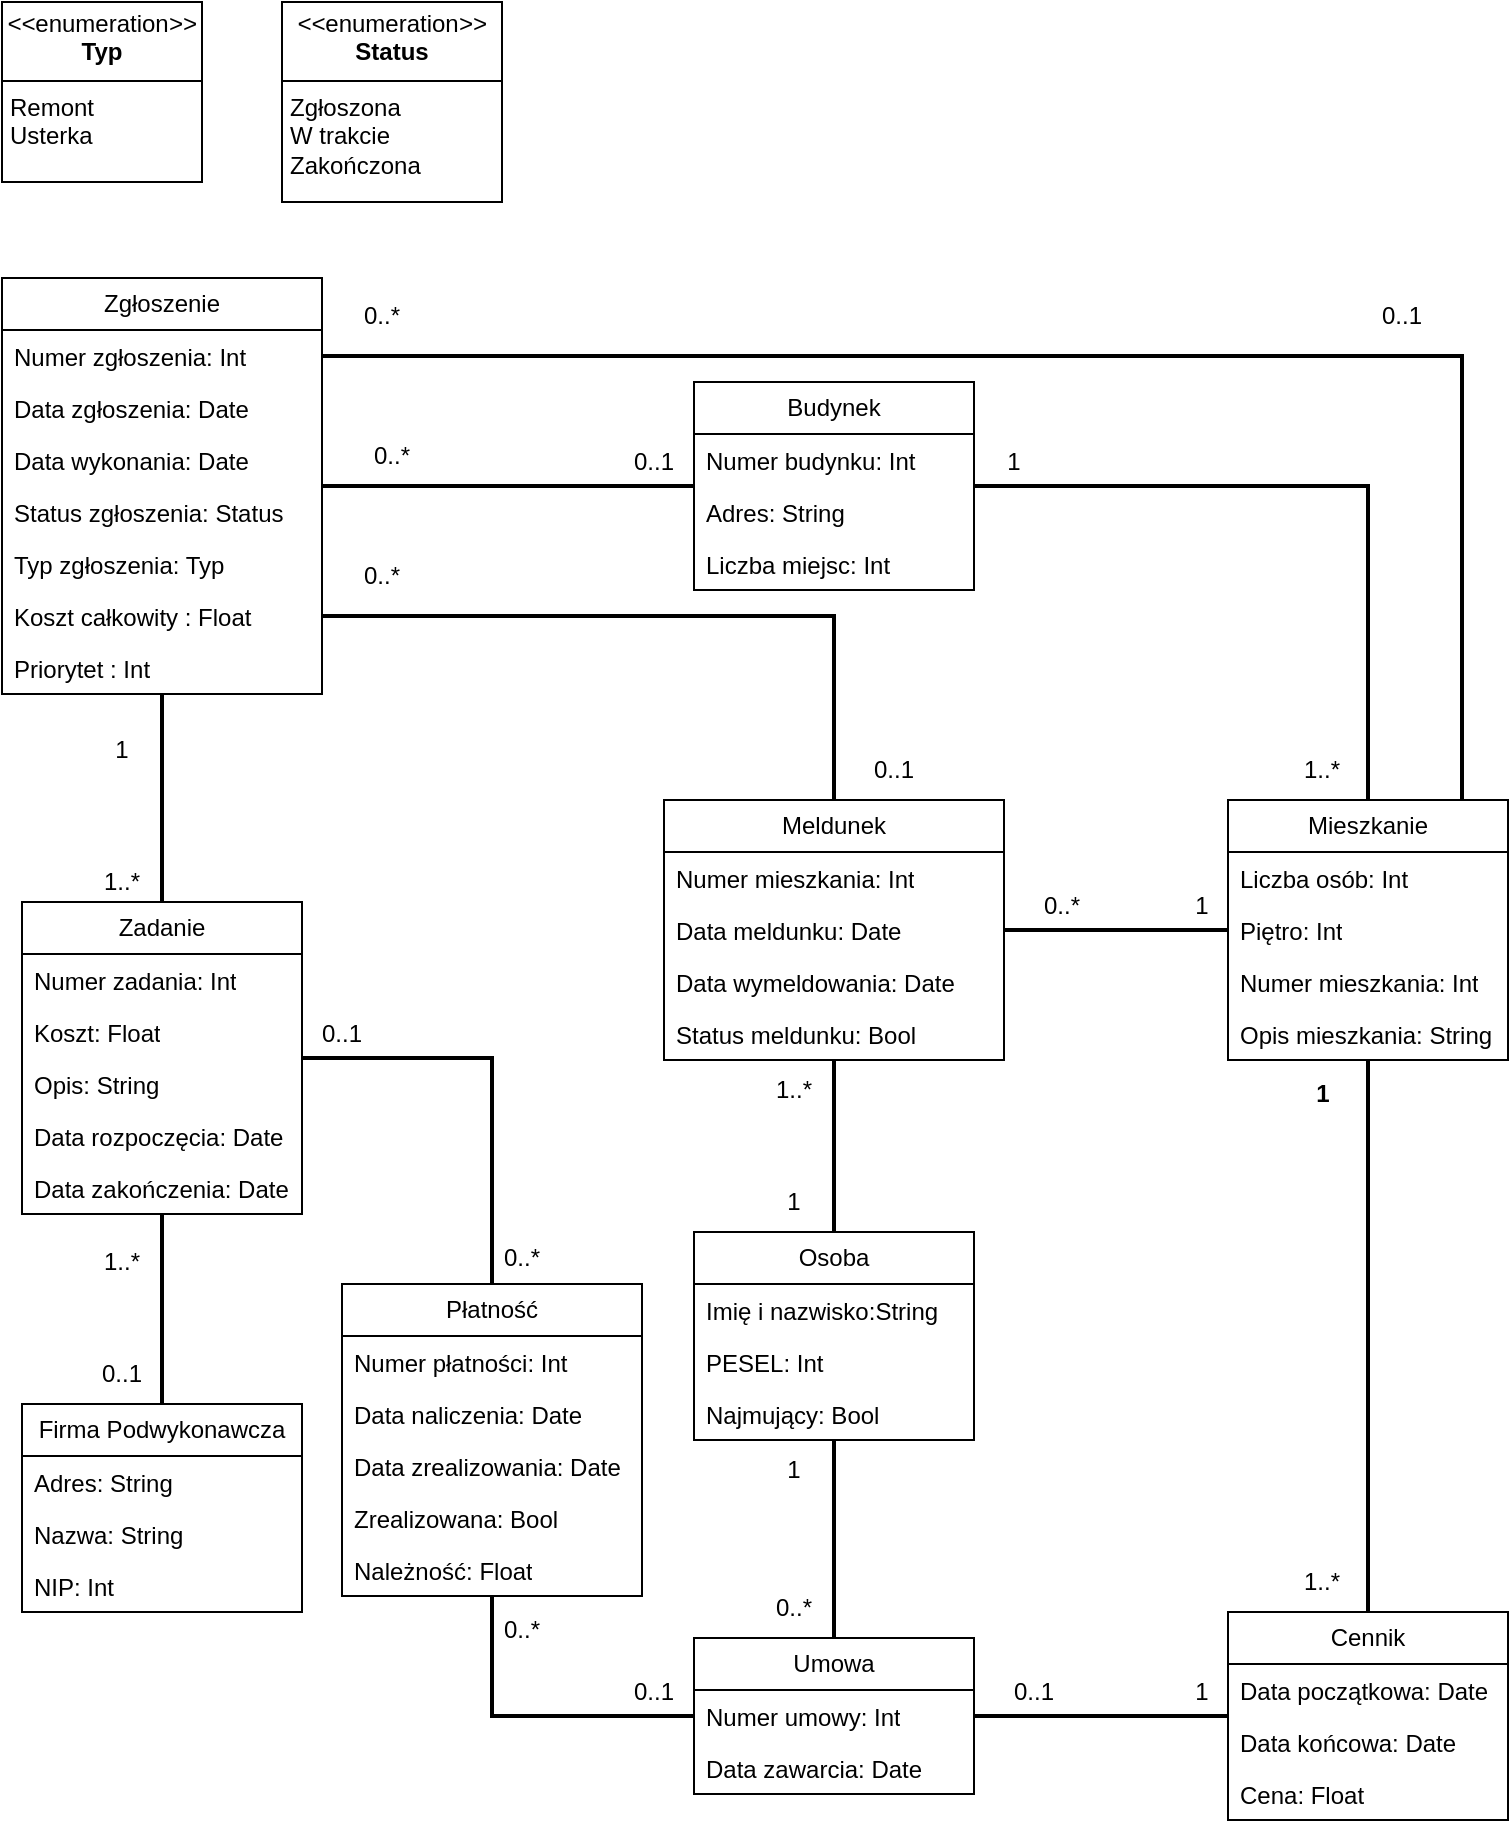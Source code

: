 <mxfile version="24.2.5" type="device">
  <diagram id="C5RBs43oDa-KdzZeNtuy" name="Page-1">
    <mxGraphModel dx="1434" dy="836" grid="1" gridSize="10" guides="1" tooltips="1" connect="1" arrows="1" fold="1" page="1" pageScale="1" pageWidth="827" pageHeight="1169" math="0" shadow="0">
      <root>
        <mxCell id="WIyWlLk6GJQsqaUBKTNV-0" />
        <mxCell id="WIyWlLk6GJQsqaUBKTNV-1" parent="WIyWlLk6GJQsqaUBKTNV-0" />
        <mxCell id="C4FfCVyzDa2ewprAOymI-8" style="edgeStyle=orthogonalEdgeStyle;rounded=0;orthogonalLoop=1;jettySize=auto;html=1;entryX=1;entryY=0.5;entryDx=0;entryDy=0;strokeColor=default;strokeWidth=2;align=center;verticalAlign=middle;fontFamily=Helvetica;fontSize=11;fontColor=default;labelBackgroundColor=default;endArrow=none;endFill=0;" parent="WIyWlLk6GJQsqaUBKTNV-1" source="6341Eyi9e6mTK1h2vhBP-0" target="19whJooN5UoCeyibKJf0-2" edge="1">
          <mxGeometry relative="1" as="geometry" />
        </mxCell>
        <mxCell id="6341Eyi9e6mTK1h2vhBP-0" value="Meldunek" style="swimlane;fontStyle=0;childLayout=stackLayout;horizontal=1;startSize=26;fillColor=none;horizontalStack=0;resizeParent=1;resizeParentMax=0;resizeLast=0;collapsible=1;marginBottom=0;whiteSpace=wrap;html=1;" parent="WIyWlLk6GJQsqaUBKTNV-1" vertex="1">
          <mxGeometry x="381" y="517" width="170" height="130" as="geometry" />
        </mxCell>
        <mxCell id="6341Eyi9e6mTK1h2vhBP-1" value="Numer mieszkania: Int" style="text;strokeColor=none;fillColor=none;align=left;verticalAlign=top;spacingLeft=4;spacingRight=4;overflow=hidden;rotatable=0;points=[[0,0.5],[1,0.5]];portConstraint=eastwest;whiteSpace=wrap;html=1;" parent="6341Eyi9e6mTK1h2vhBP-0" vertex="1">
          <mxGeometry y="26" width="170" height="26" as="geometry" />
        </mxCell>
        <mxCell id="6341Eyi9e6mTK1h2vhBP-41" value="Data meldunku: Date" style="text;strokeColor=none;fillColor=none;align=left;verticalAlign=top;spacingLeft=4;spacingRight=4;overflow=hidden;rotatable=0;points=[[0,0.5],[1,0.5]];portConstraint=eastwest;whiteSpace=wrap;html=1;" parent="6341Eyi9e6mTK1h2vhBP-0" vertex="1">
          <mxGeometry y="52" width="170" height="26" as="geometry" />
        </mxCell>
        <mxCell id="6341Eyi9e6mTK1h2vhBP-42" value="Data wymeldowania: Date" style="text;strokeColor=none;fillColor=none;align=left;verticalAlign=top;spacingLeft=4;spacingRight=4;overflow=hidden;rotatable=0;points=[[0,0.5],[1,0.5]];portConstraint=eastwest;whiteSpace=wrap;html=1;" parent="6341Eyi9e6mTK1h2vhBP-0" vertex="1">
          <mxGeometry y="78" width="170" height="26" as="geometry" />
        </mxCell>
        <mxCell id="6341Eyi9e6mTK1h2vhBP-43" value="Status meldunku: Bool" style="text;strokeColor=none;fillColor=none;align=left;verticalAlign=top;spacingLeft=4;spacingRight=4;overflow=hidden;rotatable=0;points=[[0,0.5],[1,0.5]];portConstraint=eastwest;whiteSpace=wrap;html=1;" parent="6341Eyi9e6mTK1h2vhBP-0" vertex="1">
          <mxGeometry y="104" width="170" height="26" as="geometry" />
        </mxCell>
        <mxCell id="SusLLyE_rbHpPaS5nbxK-12" style="edgeStyle=orthogonalEdgeStyle;rounded=0;orthogonalLoop=1;jettySize=auto;html=1;strokeWidth=2;endArrow=none;endFill=0;" parent="WIyWlLk6GJQsqaUBKTNV-1" source="6341Eyi9e6mTK1h2vhBP-28" target="6341Eyi9e6mTK1h2vhBP-57" edge="1">
          <mxGeometry relative="1" as="geometry" />
        </mxCell>
        <mxCell id="6341Eyi9e6mTK1h2vhBP-28" value="Budynek" style="swimlane;fontStyle=0;childLayout=stackLayout;horizontal=1;startSize=26;fillColor=none;horizontalStack=0;resizeParent=1;resizeParentMax=0;resizeLast=0;collapsible=1;marginBottom=0;whiteSpace=wrap;html=1;" parent="WIyWlLk6GJQsqaUBKTNV-1" vertex="1">
          <mxGeometry x="396" y="308" width="140" height="104" as="geometry" />
        </mxCell>
        <mxCell id="6341Eyi9e6mTK1h2vhBP-31" value="Numer budynku: Int" style="text;strokeColor=none;fillColor=none;align=left;verticalAlign=top;spacingLeft=4;spacingRight=4;overflow=hidden;rotatable=0;points=[[0,0.5],[1,0.5]];portConstraint=eastwest;whiteSpace=wrap;html=1;" parent="6341Eyi9e6mTK1h2vhBP-28" vertex="1">
          <mxGeometry y="26" width="140" height="26" as="geometry" />
        </mxCell>
        <mxCell id="6341Eyi9e6mTK1h2vhBP-29" value="Adres: String" style="text;strokeColor=none;fillColor=none;align=left;verticalAlign=top;spacingLeft=4;spacingRight=4;overflow=hidden;rotatable=0;points=[[0,0.5],[1,0.5]];portConstraint=eastwest;whiteSpace=wrap;html=1;" parent="6341Eyi9e6mTK1h2vhBP-28" vertex="1">
          <mxGeometry y="52" width="140" height="26" as="geometry" />
        </mxCell>
        <mxCell id="6341Eyi9e6mTK1h2vhBP-30" value="Liczba miejsc: Int" style="text;strokeColor=none;fillColor=none;align=left;verticalAlign=top;spacingLeft=4;spacingRight=4;overflow=hidden;rotatable=0;points=[[0,0.5],[1,0.5]];portConstraint=eastwest;whiteSpace=wrap;html=1;" parent="6341Eyi9e6mTK1h2vhBP-28" vertex="1">
          <mxGeometry y="78" width="140" height="26" as="geometry" />
        </mxCell>
        <mxCell id="SusLLyE_rbHpPaS5nbxK-16" style="edgeStyle=orthogonalEdgeStyle;rounded=0;orthogonalLoop=1;jettySize=auto;html=1;endArrow=none;endFill=0;strokeWidth=2;" parent="WIyWlLk6GJQsqaUBKTNV-1" source="6341Eyi9e6mTK1h2vhBP-36" target="5FqzzXkjF7vY6eDvVoM6-0" edge="1">
          <mxGeometry relative="1" as="geometry" />
        </mxCell>
        <mxCell id="6341Eyi9e6mTK1h2vhBP-36" value="Firma Podwykonawcza" style="swimlane;fontStyle=0;childLayout=stackLayout;horizontal=1;startSize=26;fillColor=none;horizontalStack=0;resizeParent=1;resizeParentMax=0;resizeLast=0;collapsible=1;marginBottom=0;whiteSpace=wrap;html=1;" parent="WIyWlLk6GJQsqaUBKTNV-1" vertex="1">
          <mxGeometry x="60" y="819" width="140" height="104" as="geometry" />
        </mxCell>
        <mxCell id="6341Eyi9e6mTK1h2vhBP-37" value="Adres: String" style="text;strokeColor=none;fillColor=none;align=left;verticalAlign=top;spacingLeft=4;spacingRight=4;overflow=hidden;rotatable=0;points=[[0,0.5],[1,0.5]];portConstraint=eastwest;whiteSpace=wrap;html=1;" parent="6341Eyi9e6mTK1h2vhBP-36" vertex="1">
          <mxGeometry y="26" width="140" height="26" as="geometry" />
        </mxCell>
        <mxCell id="6341Eyi9e6mTK1h2vhBP-38" value="Nazwa: String" style="text;strokeColor=none;fillColor=none;align=left;verticalAlign=top;spacingLeft=4;spacingRight=4;overflow=hidden;rotatable=0;points=[[0,0.5],[1,0.5]];portConstraint=eastwest;whiteSpace=wrap;html=1;" parent="6341Eyi9e6mTK1h2vhBP-36" vertex="1">
          <mxGeometry y="52" width="140" height="26" as="geometry" />
        </mxCell>
        <mxCell id="6341Eyi9e6mTK1h2vhBP-39" value="NIP: Int" style="text;strokeColor=none;fillColor=none;align=left;verticalAlign=top;spacingLeft=4;spacingRight=4;overflow=hidden;rotatable=0;points=[[0,0.5],[1,0.5]];portConstraint=eastwest;whiteSpace=wrap;html=1;" parent="6341Eyi9e6mTK1h2vhBP-36" vertex="1">
          <mxGeometry y="78" width="140" height="26" as="geometry" />
        </mxCell>
        <mxCell id="6341Eyi9e6mTK1h2vhBP-57" value="Zgłoszenie" style="swimlane;fontStyle=0;childLayout=stackLayout;horizontal=1;startSize=26;fillColor=none;horizontalStack=0;resizeParent=1;resizeParentMax=0;resizeLast=0;collapsible=1;marginBottom=0;whiteSpace=wrap;html=1;" parent="WIyWlLk6GJQsqaUBKTNV-1" vertex="1">
          <mxGeometry x="50" y="256" width="160" height="208" as="geometry" />
        </mxCell>
        <mxCell id="6341Eyi9e6mTK1h2vhBP-58" value="Numer zgłoszenia: Int" style="text;strokeColor=none;fillColor=none;align=left;verticalAlign=top;spacingLeft=4;spacingRight=4;overflow=hidden;rotatable=0;points=[[0,0.5],[1,0.5]];portConstraint=eastwest;whiteSpace=wrap;html=1;" parent="6341Eyi9e6mTK1h2vhBP-57" vertex="1">
          <mxGeometry y="26" width="160" height="26" as="geometry" />
        </mxCell>
        <mxCell id="6341Eyi9e6mTK1h2vhBP-59" value="Data zgłoszenia: Date" style="text;strokeColor=none;fillColor=none;align=left;verticalAlign=top;spacingLeft=4;spacingRight=4;overflow=hidden;rotatable=0;points=[[0,0.5],[1,0.5]];portConstraint=eastwest;whiteSpace=wrap;html=1;" parent="6341Eyi9e6mTK1h2vhBP-57" vertex="1">
          <mxGeometry y="52" width="160" height="26" as="geometry" />
        </mxCell>
        <mxCell id="6341Eyi9e6mTK1h2vhBP-60" value="Data wykonania: Date" style="text;strokeColor=none;fillColor=none;align=left;verticalAlign=top;spacingLeft=4;spacingRight=4;overflow=hidden;rotatable=0;points=[[0,0.5],[1,0.5]];portConstraint=eastwest;whiteSpace=wrap;html=1;" parent="6341Eyi9e6mTK1h2vhBP-57" vertex="1">
          <mxGeometry y="78" width="160" height="26" as="geometry" />
        </mxCell>
        <mxCell id="6341Eyi9e6mTK1h2vhBP-61" value="Status zgłoszenia: Status" style="text;strokeColor=none;fillColor=none;align=left;verticalAlign=top;spacingLeft=4;spacingRight=4;overflow=hidden;rotatable=0;points=[[0,0.5],[1,0.5]];portConstraint=eastwest;whiteSpace=wrap;html=1;" parent="6341Eyi9e6mTK1h2vhBP-57" vertex="1">
          <mxGeometry y="104" width="160" height="26" as="geometry" />
        </mxCell>
        <mxCell id="19whJooN5UoCeyibKJf0-1" value="Typ zgłoszenia: Typ" style="text;strokeColor=none;fillColor=none;align=left;verticalAlign=top;spacingLeft=4;spacingRight=4;overflow=hidden;rotatable=0;points=[[0,0.5],[1,0.5]];portConstraint=eastwest;whiteSpace=wrap;html=1;" parent="6341Eyi9e6mTK1h2vhBP-57" vertex="1">
          <mxGeometry y="130" width="160" height="26" as="geometry" />
        </mxCell>
        <mxCell id="19whJooN5UoCeyibKJf0-2" value="Koszt całkowity&amp;nbsp;&lt;span style=&quot;background-color: initial;&quot;&gt;: Float&lt;/span&gt;&lt;span style=&quot;background-color: initial;&quot;&gt;&amp;nbsp;&lt;/span&gt;" style="text;strokeColor=none;fillColor=none;align=left;verticalAlign=top;spacingLeft=4;spacingRight=4;overflow=hidden;rotatable=0;points=[[0,0.5],[1,0.5]];portConstraint=eastwest;whiteSpace=wrap;html=1;" parent="6341Eyi9e6mTK1h2vhBP-57" vertex="1">
          <mxGeometry y="156" width="160" height="26" as="geometry" />
        </mxCell>
        <mxCell id="OcIfHJ2hVzTgsSpw0AHv-38" value="Priorytet&amp;nbsp;&lt;span style=&quot;background-color: initial;&quot;&gt;: Int&lt;/span&gt;&lt;span style=&quot;background-color: initial;&quot;&gt;&amp;nbsp;&lt;/span&gt;" style="text;strokeColor=none;fillColor=none;align=left;verticalAlign=top;spacingLeft=4;spacingRight=4;overflow=hidden;rotatable=0;points=[[0,0.5],[1,0.5]];portConstraint=eastwest;whiteSpace=wrap;html=1;" parent="6341Eyi9e6mTK1h2vhBP-57" vertex="1">
          <mxGeometry y="182" width="160" height="26" as="geometry" />
        </mxCell>
        <mxCell id="OcIfHJ2hVzTgsSpw0AHv-0" value="&lt;p style=&quot;margin:0px;margin-top:4px;text-align:center;&quot;&gt;&lt;i&gt;&amp;lt;&amp;lt;&lt;/i&gt;enumeration&lt;i&gt;&amp;gt;&amp;gt;&lt;/i&gt;&lt;br&gt;&lt;b&gt;Status&lt;/b&gt;&lt;/p&gt;&lt;hr size=&quot;1&quot; style=&quot;border-style:solid;&quot;&gt;&lt;p style=&quot;margin:0px;margin-left:4px;&quot;&gt;Zgłoszona&lt;br&gt;&lt;/p&gt;&lt;p style=&quot;margin:0px;margin-left:4px;&quot;&gt;W trakcie&lt;/p&gt;&lt;p style=&quot;margin:0px;margin-left:4px;&quot;&gt;Zakończona&lt;/p&gt;" style="verticalAlign=top;align=left;overflow=fill;html=1;whiteSpace=wrap;" parent="WIyWlLk6GJQsqaUBKTNV-1" vertex="1">
          <mxGeometry x="190" y="118" width="110" height="100" as="geometry" />
        </mxCell>
        <mxCell id="OcIfHJ2hVzTgsSpw0AHv-1" value="&lt;p style=&quot;margin:0px;margin-top:4px;text-align:center;&quot;&gt;&lt;i&gt;&amp;lt;&amp;lt;&lt;/i&gt;enumeration&lt;i&gt;&amp;gt;&amp;gt;&lt;/i&gt;&lt;br&gt;&lt;b&gt;Typ&lt;/b&gt;&lt;/p&gt;&lt;hr size=&quot;1&quot; style=&quot;border-style:solid;&quot;&gt;&lt;p style=&quot;margin:0px;margin-left:4px;&quot;&gt;Remont&lt;/p&gt;&lt;p style=&quot;margin:0px;margin-left:4px;&quot;&gt;Usterka&lt;/p&gt;" style="verticalAlign=top;align=left;overflow=fill;html=1;whiteSpace=wrap;" parent="WIyWlLk6GJQsqaUBKTNV-1" vertex="1">
          <mxGeometry x="50" y="118" width="100" height="90" as="geometry" />
        </mxCell>
        <mxCell id="OcIfHJ2hVzTgsSpw0AHv-16" value="0..*" style="text;html=1;align=center;verticalAlign=middle;whiteSpace=wrap;rounded=0;" parent="WIyWlLk6GJQsqaUBKTNV-1" vertex="1">
          <mxGeometry x="215" y="330" width="60" height="30" as="geometry" />
        </mxCell>
        <mxCell id="OcIfHJ2hVzTgsSpw0AHv-28" value="0..1" style="text;html=1;align=center;verticalAlign=middle;whiteSpace=wrap;rounded=0;" parent="WIyWlLk6GJQsqaUBKTNV-1" vertex="1">
          <mxGeometry x="346" y="333" width="60" height="30" as="geometry" />
        </mxCell>
        <mxCell id="OcIfHJ2hVzTgsSpw0AHv-34" value="1" style="text;html=1;align=center;verticalAlign=middle;whiteSpace=wrap;rounded=0;" parent="WIyWlLk6GJQsqaUBKTNV-1" vertex="1">
          <mxGeometry x="620" y="555" width="60" height="30" as="geometry" />
        </mxCell>
        <mxCell id="OcIfHJ2hVzTgsSpw0AHv-36" value="0..*" style="text;html=1;align=center;verticalAlign=middle;whiteSpace=wrap;rounded=0;" parent="WIyWlLk6GJQsqaUBKTNV-1" vertex="1">
          <mxGeometry x="550" y="555" width="60" height="30" as="geometry" />
        </mxCell>
        <mxCell id="SusLLyE_rbHpPaS5nbxK-2" style="edgeStyle=orthogonalEdgeStyle;rounded=0;orthogonalLoop=1;jettySize=auto;html=1;endArrow=none;endFill=0;strokeWidth=2;" parent="WIyWlLk6GJQsqaUBKTNV-1" source="5FqzzXkjF7vY6eDvVoM6-0" target="6341Eyi9e6mTK1h2vhBP-57" edge="1">
          <mxGeometry relative="1" as="geometry" />
        </mxCell>
        <mxCell id="5FqzzXkjF7vY6eDvVoM6-0" value="Zadanie" style="swimlane;fontStyle=0;childLayout=stackLayout;horizontal=1;startSize=26;fillColor=none;horizontalStack=0;resizeParent=1;resizeParentMax=0;resizeLast=0;collapsible=1;marginBottom=0;whiteSpace=wrap;html=1;" parent="WIyWlLk6GJQsqaUBKTNV-1" vertex="1">
          <mxGeometry x="60" y="568" width="140" height="156" as="geometry" />
        </mxCell>
        <mxCell id="5FqzzXkjF7vY6eDvVoM6-1" value="Numer zadania: Int" style="text;strokeColor=none;fillColor=none;align=left;verticalAlign=top;spacingLeft=4;spacingRight=4;overflow=hidden;rotatable=0;points=[[0,0.5],[1,0.5]];portConstraint=eastwest;whiteSpace=wrap;html=1;" parent="5FqzzXkjF7vY6eDvVoM6-0" vertex="1">
          <mxGeometry y="26" width="140" height="26" as="geometry" />
        </mxCell>
        <mxCell id="5FqzzXkjF7vY6eDvVoM6-2" value="Koszt: Float" style="text;strokeColor=none;fillColor=none;align=left;verticalAlign=top;spacingLeft=4;spacingRight=4;overflow=hidden;rotatable=0;points=[[0,0.5],[1,0.5]];portConstraint=eastwest;whiteSpace=wrap;html=1;" parent="5FqzzXkjF7vY6eDvVoM6-0" vertex="1">
          <mxGeometry y="52" width="140" height="26" as="geometry" />
        </mxCell>
        <mxCell id="5FqzzXkjF7vY6eDvVoM6-3" value="Opis: String" style="text;strokeColor=none;fillColor=none;align=left;verticalAlign=top;spacingLeft=4;spacingRight=4;overflow=hidden;rotatable=0;points=[[0,0.5],[1,0.5]];portConstraint=eastwest;whiteSpace=wrap;html=1;" parent="5FqzzXkjF7vY6eDvVoM6-0" vertex="1">
          <mxGeometry y="78" width="140" height="26" as="geometry" />
        </mxCell>
        <mxCell id="SusLLyE_rbHpPaS5nbxK-3" value="Data rozpoczęcia: Date" style="text;strokeColor=none;fillColor=none;align=left;verticalAlign=top;spacingLeft=4;spacingRight=4;overflow=hidden;rotatable=0;points=[[0,0.5],[1,0.5]];portConstraint=eastwest;whiteSpace=wrap;html=1;" parent="5FqzzXkjF7vY6eDvVoM6-0" vertex="1">
          <mxGeometry y="104" width="140" height="26" as="geometry" />
        </mxCell>
        <mxCell id="SusLLyE_rbHpPaS5nbxK-5" value="Data zakończenia: Date" style="text;strokeColor=none;fillColor=none;align=left;verticalAlign=top;spacingLeft=4;spacingRight=4;overflow=hidden;rotatable=0;points=[[0,0.5],[1,0.5]];portConstraint=eastwest;whiteSpace=wrap;html=1;" parent="5FqzzXkjF7vY6eDvVoM6-0" vertex="1">
          <mxGeometry y="130" width="140" height="26" as="geometry" />
        </mxCell>
        <mxCell id="SusLLyE_rbHpPaS5nbxK-7" style="edgeStyle=orthogonalEdgeStyle;rounded=0;orthogonalLoop=1;jettySize=auto;html=1;endArrow=none;endFill=0;strokeWidth=2;" parent="WIyWlLk6GJQsqaUBKTNV-1" source="5FqzzXkjF7vY6eDvVoM6-4" target="6341Eyi9e6mTK1h2vhBP-28" edge="1">
          <mxGeometry relative="1" as="geometry">
            <Array as="points">
              <mxPoint x="733" y="360" />
            </Array>
          </mxGeometry>
        </mxCell>
        <mxCell id="SusLLyE_rbHpPaS5nbxK-9" style="edgeStyle=orthogonalEdgeStyle;rounded=0;orthogonalLoop=1;jettySize=auto;html=1;strokeWidth=2;endArrow=none;endFill=0;" parent="WIyWlLk6GJQsqaUBKTNV-1" source="5FqzzXkjF7vY6eDvVoM6-4" target="5FqzzXkjF7vY6eDvVoM6-12" edge="1">
          <mxGeometry relative="1" as="geometry" />
        </mxCell>
        <mxCell id="C4FfCVyzDa2ewprAOymI-2" style="edgeStyle=orthogonalEdgeStyle;rounded=0;orthogonalLoop=1;jettySize=auto;html=1;entryX=1;entryY=0.5;entryDx=0;entryDy=0;strokeColor=default;strokeWidth=2;align=center;verticalAlign=middle;fontFamily=Helvetica;fontSize=11;fontColor=default;labelBackgroundColor=default;endArrow=none;endFill=0;" parent="WIyWlLk6GJQsqaUBKTNV-1" source="5FqzzXkjF7vY6eDvVoM6-4" target="6341Eyi9e6mTK1h2vhBP-58" edge="1">
          <mxGeometry relative="1" as="geometry">
            <Array as="points">
              <mxPoint x="780" y="295" />
            </Array>
          </mxGeometry>
        </mxCell>
        <mxCell id="5FqzzXkjF7vY6eDvVoM6-4" value="Mieszkanie" style="swimlane;fontStyle=0;childLayout=stackLayout;horizontal=1;startSize=26;fillColor=none;horizontalStack=0;resizeParent=1;resizeParentMax=0;resizeLast=0;collapsible=1;marginBottom=0;whiteSpace=wrap;html=1;" parent="WIyWlLk6GJQsqaUBKTNV-1" vertex="1">
          <mxGeometry x="663" y="517" width="140" height="130" as="geometry" />
        </mxCell>
        <mxCell id="5FqzzXkjF7vY6eDvVoM6-5" value="Liczba osób: Int" style="text;strokeColor=none;fillColor=none;align=left;verticalAlign=top;spacingLeft=4;spacingRight=4;overflow=hidden;rotatable=0;points=[[0,0.5],[1,0.5]];portConstraint=eastwest;whiteSpace=wrap;html=1;" parent="5FqzzXkjF7vY6eDvVoM6-4" vertex="1">
          <mxGeometry y="26" width="140" height="26" as="geometry" />
        </mxCell>
        <mxCell id="5FqzzXkjF7vY6eDvVoM6-6" value="Piętro: Int" style="text;strokeColor=none;fillColor=none;align=left;verticalAlign=top;spacingLeft=4;spacingRight=4;overflow=hidden;rotatable=0;points=[[0,0.5],[1,0.5]];portConstraint=eastwest;whiteSpace=wrap;html=1;" parent="5FqzzXkjF7vY6eDvVoM6-4" vertex="1">
          <mxGeometry y="52" width="140" height="26" as="geometry" />
        </mxCell>
        <mxCell id="SusLLyE_rbHpPaS5nbxK-10" value="Numer mieszkania: Int" style="text;strokeColor=none;fillColor=none;align=left;verticalAlign=top;spacingLeft=4;spacingRight=4;overflow=hidden;rotatable=0;points=[[0,0.5],[1,0.5]];portConstraint=eastwest;whiteSpace=wrap;html=1;" parent="5FqzzXkjF7vY6eDvVoM6-4" vertex="1">
          <mxGeometry y="78" width="140" height="26" as="geometry" />
        </mxCell>
        <mxCell id="SusLLyE_rbHpPaS5nbxK-11" value="Opis mieszkania: String" style="text;strokeColor=none;fillColor=none;align=left;verticalAlign=top;spacingLeft=4;spacingRight=4;overflow=hidden;rotatable=0;points=[[0,0.5],[1,0.5]];portConstraint=eastwest;whiteSpace=wrap;html=1;" parent="5FqzzXkjF7vY6eDvVoM6-4" vertex="1">
          <mxGeometry y="104" width="140" height="26" as="geometry" />
        </mxCell>
        <mxCell id="SusLLyE_rbHpPaS5nbxK-14" style="edgeStyle=orthogonalEdgeStyle;rounded=0;orthogonalLoop=1;jettySize=auto;html=1;endArrow=none;endFill=0;strokeWidth=2;" parent="WIyWlLk6GJQsqaUBKTNV-1" source="5FqzzXkjF7vY6eDvVoM6-8" target="6341Eyi9e6mTK1h2vhBP-0" edge="1">
          <mxGeometry relative="1" as="geometry" />
        </mxCell>
        <mxCell id="SusLLyE_rbHpPaS5nbxK-18" style="edgeStyle=orthogonalEdgeStyle;rounded=0;orthogonalLoop=1;jettySize=auto;html=1;strokeWidth=2;endArrow=none;endFill=0;" parent="WIyWlLk6GJQsqaUBKTNV-1" source="5FqzzXkjF7vY6eDvVoM6-8" target="5FqzzXkjF7vY6eDvVoM6-18" edge="1">
          <mxGeometry relative="1" as="geometry" />
        </mxCell>
        <mxCell id="5FqzzXkjF7vY6eDvVoM6-8" value="Osoba" style="swimlane;fontStyle=0;childLayout=stackLayout;horizontal=1;startSize=26;fillColor=none;horizontalStack=0;resizeParent=1;resizeParentMax=0;resizeLast=0;collapsible=1;marginBottom=0;whiteSpace=wrap;html=1;" parent="WIyWlLk6GJQsqaUBKTNV-1" vertex="1">
          <mxGeometry x="396" y="733" width="140" height="104" as="geometry" />
        </mxCell>
        <mxCell id="5FqzzXkjF7vY6eDvVoM6-9" value="Imię i nazwisko:String" style="text;strokeColor=none;fillColor=none;align=left;verticalAlign=top;spacingLeft=4;spacingRight=4;overflow=hidden;rotatable=0;points=[[0,0.5],[1,0.5]];portConstraint=eastwest;whiteSpace=wrap;html=1;" parent="5FqzzXkjF7vY6eDvVoM6-8" vertex="1">
          <mxGeometry y="26" width="140" height="26" as="geometry" />
        </mxCell>
        <mxCell id="5FqzzXkjF7vY6eDvVoM6-10" value="PESEL: Int" style="text;strokeColor=none;fillColor=none;align=left;verticalAlign=top;spacingLeft=4;spacingRight=4;overflow=hidden;rotatable=0;points=[[0,0.5],[1,0.5]];portConstraint=eastwest;whiteSpace=wrap;html=1;" parent="5FqzzXkjF7vY6eDvVoM6-8" vertex="1">
          <mxGeometry y="52" width="140" height="26" as="geometry" />
        </mxCell>
        <mxCell id="5FqzzXkjF7vY6eDvVoM6-17" value="Najmujący: Bool" style="text;strokeColor=none;fillColor=none;align=left;verticalAlign=top;spacingLeft=4;spacingRight=4;overflow=hidden;rotatable=0;points=[[0,0.5],[1,0.5]];portConstraint=eastwest;whiteSpace=wrap;html=1;" parent="5FqzzXkjF7vY6eDvVoM6-8" vertex="1">
          <mxGeometry y="78" width="140" height="26" as="geometry" />
        </mxCell>
        <mxCell id="Rx6opFbb-WHnESjUXt-4-9" style="edgeStyle=none;curved=1;rounded=0;orthogonalLoop=1;jettySize=auto;html=1;fontSize=11;startSize=8;endSize=8;strokeColor=default;strokeWidth=2;align=center;verticalAlign=middle;fontFamily=Helvetica;fontColor=default;labelBackgroundColor=default;endArrow=none;endFill=0;" parent="WIyWlLk6GJQsqaUBKTNV-1" source="5FqzzXkjF7vY6eDvVoM6-12" target="5FqzzXkjF7vY6eDvVoM6-18" edge="1">
          <mxGeometry relative="1" as="geometry" />
        </mxCell>
        <mxCell id="5FqzzXkjF7vY6eDvVoM6-12" value="Cennik" style="swimlane;fontStyle=0;childLayout=stackLayout;horizontal=1;startSize=26;fillColor=none;horizontalStack=0;resizeParent=1;resizeParentMax=0;resizeLast=0;collapsible=1;marginBottom=0;whiteSpace=wrap;html=1;" parent="WIyWlLk6GJQsqaUBKTNV-1" vertex="1">
          <mxGeometry x="663" y="923" width="140" height="104" as="geometry" />
        </mxCell>
        <mxCell id="5FqzzXkjF7vY6eDvVoM6-13" value="Data początkowa: Date" style="text;strokeColor=none;fillColor=none;align=left;verticalAlign=top;spacingLeft=4;spacingRight=4;overflow=hidden;rotatable=0;points=[[0,0.5],[1,0.5]];portConstraint=eastwest;whiteSpace=wrap;html=1;" parent="5FqzzXkjF7vY6eDvVoM6-12" vertex="1">
          <mxGeometry y="26" width="140" height="26" as="geometry" />
        </mxCell>
        <mxCell id="5FqzzXkjF7vY6eDvVoM6-14" value="Data końcowa: Date" style="text;strokeColor=none;fillColor=none;align=left;verticalAlign=top;spacingLeft=4;spacingRight=4;overflow=hidden;rotatable=0;points=[[0,0.5],[1,0.5]];portConstraint=eastwest;whiteSpace=wrap;html=1;" parent="5FqzzXkjF7vY6eDvVoM6-12" vertex="1">
          <mxGeometry y="52" width="140" height="26" as="geometry" />
        </mxCell>
        <mxCell id="Rx6opFbb-WHnESjUXt-4-14" value="Cena: Float" style="text;strokeColor=none;fillColor=none;align=left;verticalAlign=top;spacingLeft=4;spacingRight=4;overflow=hidden;rotatable=0;points=[[0,0.5],[1,0.5]];portConstraint=eastwest;whiteSpace=wrap;html=1;" parent="5FqzzXkjF7vY6eDvVoM6-12" vertex="1">
          <mxGeometry y="78" width="140" height="26" as="geometry" />
        </mxCell>
        <mxCell id="5FqzzXkjF7vY6eDvVoM6-18" value="Umowa" style="swimlane;fontStyle=0;childLayout=stackLayout;horizontal=1;startSize=26;fillColor=none;horizontalStack=0;resizeParent=1;resizeParentMax=0;resizeLast=0;collapsible=1;marginBottom=0;whiteSpace=wrap;html=1;" parent="WIyWlLk6GJQsqaUBKTNV-1" vertex="1">
          <mxGeometry x="396" y="936" width="140" height="78" as="geometry" />
        </mxCell>
        <mxCell id="5FqzzXkjF7vY6eDvVoM6-20" value="Numer umowy: Int" style="text;strokeColor=none;fillColor=none;align=left;verticalAlign=top;spacingLeft=4;spacingRight=4;overflow=hidden;rotatable=0;points=[[0,0.5],[1,0.5]];portConstraint=eastwest;whiteSpace=wrap;html=1;" parent="5FqzzXkjF7vY6eDvVoM6-18" vertex="1">
          <mxGeometry y="26" width="140" height="26" as="geometry" />
        </mxCell>
        <mxCell id="5FqzzXkjF7vY6eDvVoM6-21" value="Data zawarcia: Date" style="text;strokeColor=none;fillColor=none;align=left;verticalAlign=top;spacingLeft=4;spacingRight=4;overflow=hidden;rotatable=0;points=[[0,0.5],[1,0.5]];portConstraint=eastwest;whiteSpace=wrap;html=1;" parent="5FqzzXkjF7vY6eDvVoM6-18" vertex="1">
          <mxGeometry y="52" width="140" height="26" as="geometry" />
        </mxCell>
        <mxCell id="SusLLyE_rbHpPaS5nbxK-19" value="1" style="text;html=1;align=center;verticalAlign=middle;whiteSpace=wrap;rounded=0;" parent="WIyWlLk6GJQsqaUBKTNV-1" vertex="1">
          <mxGeometry x="80" y="477" width="60" height="30" as="geometry" />
        </mxCell>
        <mxCell id="SusLLyE_rbHpPaS5nbxK-20" value="1..*" style="text;html=1;align=center;verticalAlign=middle;whiteSpace=wrap;rounded=0;" parent="WIyWlLk6GJQsqaUBKTNV-1" vertex="1">
          <mxGeometry x="80" y="543" width="60" height="30" as="geometry" />
        </mxCell>
        <mxCell id="SusLLyE_rbHpPaS5nbxK-21" value="0..1" style="text;html=1;align=center;verticalAlign=middle;whiteSpace=wrap;rounded=0;" parent="WIyWlLk6GJQsqaUBKTNV-1" vertex="1">
          <mxGeometry x="80" y="789" width="60" height="30" as="geometry" />
        </mxCell>
        <mxCell id="SusLLyE_rbHpPaS5nbxK-22" value="1..*" style="text;html=1;align=center;verticalAlign=middle;whiteSpace=wrap;rounded=0;" parent="WIyWlLk6GJQsqaUBKTNV-1" vertex="1">
          <mxGeometry x="80" y="733" width="60" height="30" as="geometry" />
        </mxCell>
        <mxCell id="SusLLyE_rbHpPaS5nbxK-23" value="1" style="text;html=1;align=center;verticalAlign=middle;whiteSpace=wrap;rounded=0;" parent="WIyWlLk6GJQsqaUBKTNV-1" vertex="1">
          <mxGeometry x="416" y="837" width="60" height="30" as="geometry" />
        </mxCell>
        <mxCell id="SusLLyE_rbHpPaS5nbxK-24" value="0..*" style="text;html=1;align=center;verticalAlign=middle;whiteSpace=wrap;rounded=0;" parent="WIyWlLk6GJQsqaUBKTNV-1" vertex="1">
          <mxGeometry x="416" y="906" width="60" height="30" as="geometry" />
        </mxCell>
        <mxCell id="SusLLyE_rbHpPaS5nbxK-25" value="1" style="text;html=1;align=center;verticalAlign=middle;whiteSpace=wrap;rounded=0;" parent="WIyWlLk6GJQsqaUBKTNV-1" vertex="1">
          <mxGeometry x="416" y="703" width="60" height="30" as="geometry" />
        </mxCell>
        <mxCell id="SusLLyE_rbHpPaS5nbxK-26" value="1..*" style="text;html=1;align=center;verticalAlign=middle;whiteSpace=wrap;rounded=0;" parent="WIyWlLk6GJQsqaUBKTNV-1" vertex="1">
          <mxGeometry x="416" y="647" width="60" height="30" as="geometry" />
        </mxCell>
        <mxCell id="SusLLyE_rbHpPaS5nbxK-27" value="1" style="text;html=1;align=center;verticalAlign=middle;whiteSpace=wrap;rounded=0;" parent="WIyWlLk6GJQsqaUBKTNV-1" vertex="1">
          <mxGeometry x="526" y="333" width="60" height="30" as="geometry" />
        </mxCell>
        <mxCell id="SusLLyE_rbHpPaS5nbxK-29" value="1..*" style="text;html=1;align=center;verticalAlign=middle;whiteSpace=wrap;rounded=0;" parent="WIyWlLk6GJQsqaUBKTNV-1" vertex="1">
          <mxGeometry x="680" y="487" width="60" height="30" as="geometry" />
        </mxCell>
        <mxCell id="SusLLyE_rbHpPaS5nbxK-30" value="1..*" style="text;html=1;align=center;verticalAlign=middle;whiteSpace=wrap;rounded=0;" parent="WIyWlLk6GJQsqaUBKTNV-1" vertex="1">
          <mxGeometry x="680" y="893" width="60" height="30" as="geometry" />
        </mxCell>
        <mxCell id="Rx6opFbb-WHnESjUXt-4-11" style="edgeStyle=none;curved=1;rounded=0;orthogonalLoop=1;jettySize=auto;html=1;fontSize=12;startSize=8;endSize=8;endArrow=none;endFill=0;strokeWidth=2;" parent="WIyWlLk6GJQsqaUBKTNV-1" source="5FqzzXkjF7vY6eDvVoM6-6" target="6341Eyi9e6mTK1h2vhBP-0" edge="1">
          <mxGeometry relative="1" as="geometry" />
        </mxCell>
        <mxCell id="Rx6opFbb-WHnESjUXt-4-12" value="1" style="text;align=center;fontStyle=1;verticalAlign=middle;spacingLeft=3;spacingRight=3;strokeColor=none;rotatable=0;points=[[0,0.5],[1,0.5]];portConstraint=eastwest;html=1;" parent="WIyWlLk6GJQsqaUBKTNV-1" vertex="1">
          <mxGeometry x="670" y="651" width="80" height="26" as="geometry" />
        </mxCell>
        <mxCell id="Rx6opFbb-WHnESjUXt-4-16" value="&lt;font style=&quot;font-size: 12px;&quot;&gt;1&lt;/font&gt;" style="text;html=1;align=center;verticalAlign=middle;whiteSpace=wrap;rounded=0;fontSize=16;" parent="WIyWlLk6GJQsqaUBKTNV-1" vertex="1">
          <mxGeometry x="620" y="946" width="60" height="30" as="geometry" />
        </mxCell>
        <mxCell id="Rx6opFbb-WHnESjUXt-4-18" value="&lt;font style=&quot;font-size: 12px;&quot;&gt;0..1&lt;/font&gt;" style="text;html=1;align=center;verticalAlign=middle;whiteSpace=wrap;rounded=0;fontSize=16;" parent="WIyWlLk6GJQsqaUBKTNV-1" vertex="1">
          <mxGeometry x="536" y="946" width="60" height="30" as="geometry" />
        </mxCell>
        <mxCell id="8GJz7UcGjx5SMkwNz-6B-12" style="edgeStyle=none;curved=0;rounded=0;orthogonalLoop=1;jettySize=auto;html=1;fontSize=12;startSize=8;endSize=8;strokeWidth=2;endArrow=none;endFill=0;" parent="WIyWlLk6GJQsqaUBKTNV-1" source="8GJz7UcGjx5SMkwNz-6B-8" target="5FqzzXkjF7vY6eDvVoM6-0" edge="1">
          <mxGeometry relative="1" as="geometry">
            <Array as="points">
              <mxPoint x="295" y="646" />
            </Array>
          </mxGeometry>
        </mxCell>
        <mxCell id="8GJz7UcGjx5SMkwNz-6B-13" style="edgeStyle=none;curved=0;rounded=0;orthogonalLoop=1;jettySize=auto;html=1;fontSize=12;startSize=8;endSize=8;strokeWidth=2;endArrow=none;endFill=0;" parent="WIyWlLk6GJQsqaUBKTNV-1" source="8GJz7UcGjx5SMkwNz-6B-8" target="5FqzzXkjF7vY6eDvVoM6-18" edge="1">
          <mxGeometry relative="1" as="geometry">
            <Array as="points">
              <mxPoint x="295" y="975" />
            </Array>
          </mxGeometry>
        </mxCell>
        <mxCell id="8GJz7UcGjx5SMkwNz-6B-8" value="Płatność" style="swimlane;fontStyle=0;childLayout=stackLayout;horizontal=1;startSize=26;fillColor=none;horizontalStack=0;resizeParent=1;resizeParentMax=0;resizeLast=0;collapsible=1;marginBottom=0;whiteSpace=wrap;html=1;" parent="WIyWlLk6GJQsqaUBKTNV-1" vertex="1">
          <mxGeometry x="220" y="759" width="150" height="156" as="geometry" />
        </mxCell>
        <mxCell id="8GJz7UcGjx5SMkwNz-6B-14" value="Numer płatności: Int" style="text;strokeColor=none;fillColor=none;align=left;verticalAlign=top;spacingLeft=4;spacingRight=4;overflow=hidden;rotatable=0;points=[[0,0.5],[1,0.5]];portConstraint=eastwest;whiteSpace=wrap;html=1;" parent="8GJz7UcGjx5SMkwNz-6B-8" vertex="1">
          <mxGeometry y="26" width="150" height="26" as="geometry" />
        </mxCell>
        <mxCell id="8GJz7UcGjx5SMkwNz-6B-9" value="Data naliczenia: Date" style="text;strokeColor=none;fillColor=none;align=left;verticalAlign=top;spacingLeft=4;spacingRight=4;overflow=hidden;rotatable=0;points=[[0,0.5],[1,0.5]];portConstraint=eastwest;whiteSpace=wrap;html=1;" parent="8GJz7UcGjx5SMkwNz-6B-8" vertex="1">
          <mxGeometry y="52" width="150" height="26" as="geometry" />
        </mxCell>
        <mxCell id="8GJz7UcGjx5SMkwNz-6B-10" value="Data zrealizowania: Date" style="text;strokeColor=none;fillColor=none;align=left;verticalAlign=top;spacingLeft=4;spacingRight=4;overflow=hidden;rotatable=0;points=[[0,0.5],[1,0.5]];portConstraint=eastwest;whiteSpace=wrap;html=1;" parent="8GJz7UcGjx5SMkwNz-6B-8" vertex="1">
          <mxGeometry y="78" width="150" height="26" as="geometry" />
        </mxCell>
        <mxCell id="8GJz7UcGjx5SMkwNz-6B-15" value="Zrealizowana: Bool" style="text;strokeColor=none;fillColor=none;align=left;verticalAlign=top;spacingLeft=4;spacingRight=4;overflow=hidden;rotatable=0;points=[[0,0.5],[1,0.5]];portConstraint=eastwest;whiteSpace=wrap;html=1;" parent="8GJz7UcGjx5SMkwNz-6B-8" vertex="1">
          <mxGeometry y="104" width="150" height="26" as="geometry" />
        </mxCell>
        <mxCell id="8GJz7UcGjx5SMkwNz-6B-21" value="Należność: Float" style="text;strokeColor=none;fillColor=none;align=left;verticalAlign=top;spacingLeft=4;spacingRight=4;overflow=hidden;rotatable=0;points=[[0,0.5],[1,0.5]];portConstraint=eastwest;whiteSpace=wrap;html=1;" parent="8GJz7UcGjx5SMkwNz-6B-8" vertex="1">
          <mxGeometry y="130" width="150" height="26" as="geometry" />
        </mxCell>
        <mxCell id="8GJz7UcGjx5SMkwNz-6B-16" value="&lt;font style=&quot;font-size: 12px;&quot;&gt;0..1&lt;/font&gt;" style="text;html=1;align=center;verticalAlign=middle;whiteSpace=wrap;rounded=0;fontSize=16;" parent="WIyWlLk6GJQsqaUBKTNV-1" vertex="1">
          <mxGeometry x="190" y="617" width="60" height="30" as="geometry" />
        </mxCell>
        <mxCell id="8GJz7UcGjx5SMkwNz-6B-17" value="&lt;font style=&quot;font-size: 12px;&quot;&gt;0..1&lt;/font&gt;" style="text;html=1;align=center;verticalAlign=middle;whiteSpace=wrap;rounded=0;fontSize=16;" parent="WIyWlLk6GJQsqaUBKTNV-1" vertex="1">
          <mxGeometry x="346" y="946" width="60" height="30" as="geometry" />
        </mxCell>
        <mxCell id="8GJz7UcGjx5SMkwNz-6B-18" value="&lt;font style=&quot;font-size: 12px;&quot;&gt;0..*&lt;/font&gt;" style="text;html=1;align=center;verticalAlign=middle;whiteSpace=wrap;rounded=0;fontSize=16;" parent="WIyWlLk6GJQsqaUBKTNV-1" vertex="1">
          <mxGeometry x="280" y="729" width="60" height="30" as="geometry" />
        </mxCell>
        <mxCell id="8GJz7UcGjx5SMkwNz-6B-19" value="&lt;font style=&quot;font-size: 12px;&quot;&gt;0..*&lt;/font&gt;" style="text;html=1;align=center;verticalAlign=middle;whiteSpace=wrap;rounded=0;fontSize=16;" parent="WIyWlLk6GJQsqaUBKTNV-1" vertex="1">
          <mxGeometry x="280" y="915" width="60" height="30" as="geometry" />
        </mxCell>
        <mxCell id="C4FfCVyzDa2ewprAOymI-3" value="0..*" style="text;html=1;align=center;verticalAlign=middle;whiteSpace=wrap;rounded=0;" parent="WIyWlLk6GJQsqaUBKTNV-1" vertex="1">
          <mxGeometry x="210" y="260" width="60" height="30" as="geometry" />
        </mxCell>
        <mxCell id="C4FfCVyzDa2ewprAOymI-4" value="0..1" style="text;html=1;align=center;verticalAlign=middle;whiteSpace=wrap;rounded=0;" parent="WIyWlLk6GJQsqaUBKTNV-1" vertex="1">
          <mxGeometry x="720" y="260" width="60" height="30" as="geometry" />
        </mxCell>
        <mxCell id="C4FfCVyzDa2ewprAOymI-9" value="0..*" style="text;html=1;align=center;verticalAlign=middle;whiteSpace=wrap;rounded=0;" parent="WIyWlLk6GJQsqaUBKTNV-1" vertex="1">
          <mxGeometry x="210" y="390" width="60" height="30" as="geometry" />
        </mxCell>
        <mxCell id="C4FfCVyzDa2ewprAOymI-10" value="0..1" style="text;html=1;align=center;verticalAlign=middle;whiteSpace=wrap;rounded=0;" parent="WIyWlLk6GJQsqaUBKTNV-1" vertex="1">
          <mxGeometry x="466" y="487" width="60" height="30" as="geometry" />
        </mxCell>
      </root>
    </mxGraphModel>
  </diagram>
</mxfile>
